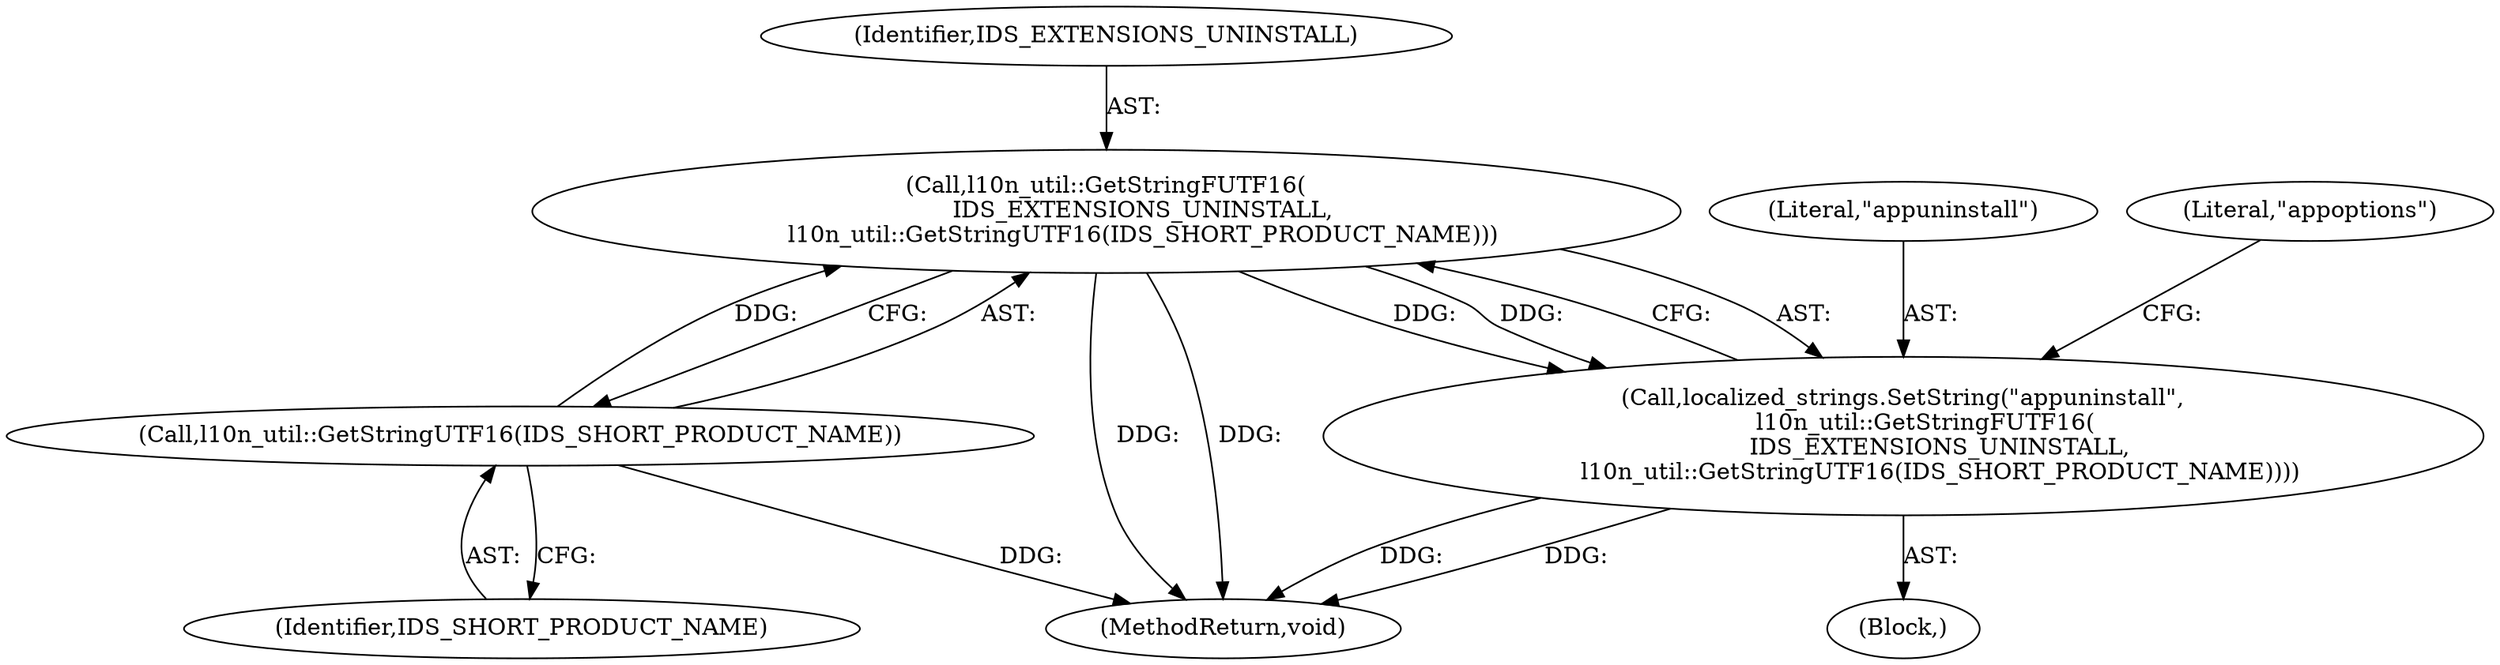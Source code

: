 digraph "1_Chrome_6b5f83842b5edb5d4bd6684b196b3630c6769731_5@del" {
"1000159" [label="(Call,l10n_util::GetStringFUTF16(\n          IDS_EXTENSIONS_UNINSTALL,\n          l10n_util::GetStringUTF16(IDS_SHORT_PRODUCT_NAME)))"];
"1000161" [label="(Call,l10n_util::GetStringUTF16(IDS_SHORT_PRODUCT_NAME))"];
"1000157" [label="(Call,localized_strings.SetString(\"appuninstall\",\n      l10n_util::GetStringFUTF16(\n          IDS_EXTENSIONS_UNINSTALL,\n          l10n_util::GetStringUTF16(IDS_SHORT_PRODUCT_NAME))))"];
"1000161" [label="(Call,l10n_util::GetStringUTF16(IDS_SHORT_PRODUCT_NAME))"];
"1000162" [label="(Identifier,IDS_SHORT_PRODUCT_NAME)"];
"1000101" [label="(Block,)"];
"1000159" [label="(Call,l10n_util::GetStringFUTF16(\n          IDS_EXTENSIONS_UNINSTALL,\n          l10n_util::GetStringUTF16(IDS_SHORT_PRODUCT_NAME)))"];
"1000157" [label="(Call,localized_strings.SetString(\"appuninstall\",\n      l10n_util::GetStringFUTF16(\n          IDS_EXTENSIONS_UNINSTALL,\n          l10n_util::GetStringUTF16(IDS_SHORT_PRODUCT_NAME))))"];
"1000158" [label="(Literal,\"appuninstall\")"];
"1000160" [label="(Identifier,IDS_EXTENSIONS_UNINSTALL)"];
"1000164" [label="(Literal,\"appoptions\")"];
"1000298" [label="(MethodReturn,void)"];
"1000159" -> "1000157"  [label="AST: "];
"1000159" -> "1000161"  [label="CFG: "];
"1000160" -> "1000159"  [label="AST: "];
"1000161" -> "1000159"  [label="AST: "];
"1000157" -> "1000159"  [label="CFG: "];
"1000159" -> "1000298"  [label="DDG: "];
"1000159" -> "1000298"  [label="DDG: "];
"1000159" -> "1000157"  [label="DDG: "];
"1000159" -> "1000157"  [label="DDG: "];
"1000161" -> "1000159"  [label="DDG: "];
"1000161" -> "1000162"  [label="CFG: "];
"1000162" -> "1000161"  [label="AST: "];
"1000161" -> "1000298"  [label="DDG: "];
"1000157" -> "1000101"  [label="AST: "];
"1000158" -> "1000157"  [label="AST: "];
"1000164" -> "1000157"  [label="CFG: "];
"1000157" -> "1000298"  [label="DDG: "];
"1000157" -> "1000298"  [label="DDG: "];
}
